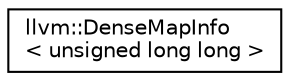digraph "Graphical Class Hierarchy"
{
  edge [fontname="Helvetica",fontsize="10",labelfontname="Helvetica",labelfontsize="10"];
  node [fontname="Helvetica",fontsize="10",shape=record];
  rankdir="LR";
  Node1 [label="llvm::DenseMapInfo\l\< unsigned long long \>",height=0.2,width=0.4,color="black", fillcolor="white", style="filled",URL="$structllvm_1_1DenseMapInfo_3_01unsigned_01long_01long_01_4.html"];
}
